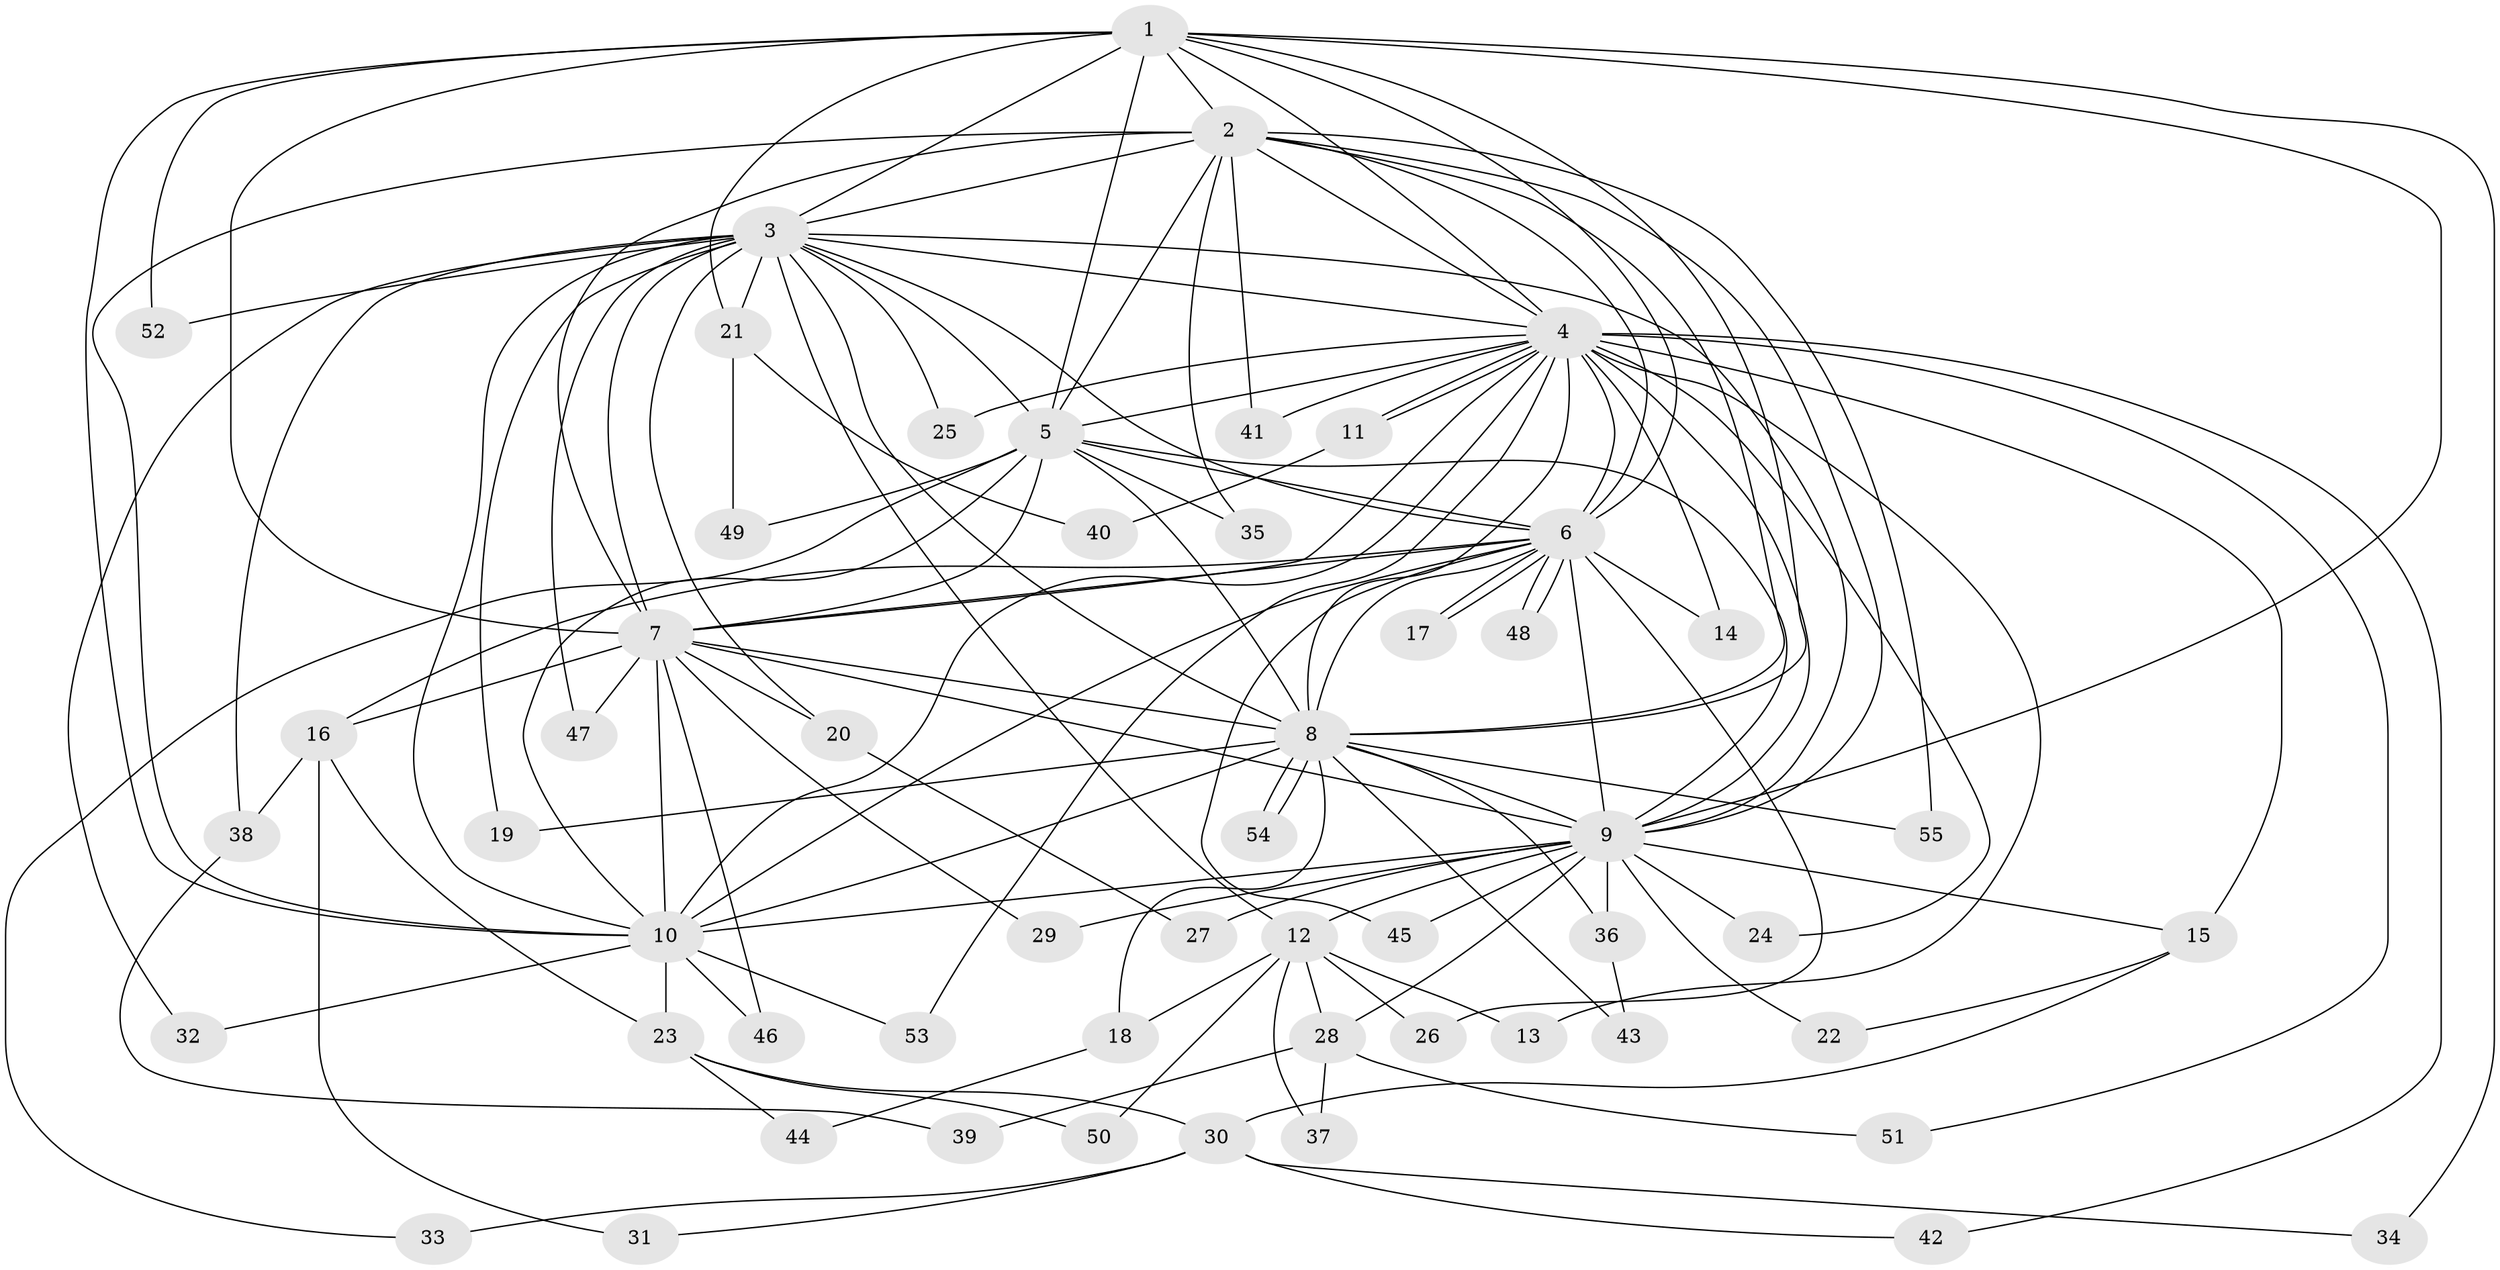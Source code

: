 // Generated by graph-tools (version 1.1) at 2025/01/03/09/25 03:01:24]
// undirected, 55 vertices, 135 edges
graph export_dot {
graph [start="1"]
  node [color=gray90,style=filled];
  1;
  2;
  3;
  4;
  5;
  6;
  7;
  8;
  9;
  10;
  11;
  12;
  13;
  14;
  15;
  16;
  17;
  18;
  19;
  20;
  21;
  22;
  23;
  24;
  25;
  26;
  27;
  28;
  29;
  30;
  31;
  32;
  33;
  34;
  35;
  36;
  37;
  38;
  39;
  40;
  41;
  42;
  43;
  44;
  45;
  46;
  47;
  48;
  49;
  50;
  51;
  52;
  53;
  54;
  55;
  1 -- 2;
  1 -- 3;
  1 -- 4;
  1 -- 5;
  1 -- 6;
  1 -- 7;
  1 -- 8;
  1 -- 9;
  1 -- 10;
  1 -- 21;
  1 -- 34;
  1 -- 52;
  2 -- 3;
  2 -- 4;
  2 -- 5;
  2 -- 6;
  2 -- 7;
  2 -- 8;
  2 -- 9;
  2 -- 10;
  2 -- 35;
  2 -- 41;
  2 -- 55;
  3 -- 4;
  3 -- 5;
  3 -- 6;
  3 -- 7;
  3 -- 8;
  3 -- 9;
  3 -- 10;
  3 -- 12;
  3 -- 19;
  3 -- 20;
  3 -- 21;
  3 -- 25;
  3 -- 32;
  3 -- 38;
  3 -- 47;
  3 -- 52;
  4 -- 5;
  4 -- 6;
  4 -- 7;
  4 -- 8;
  4 -- 9;
  4 -- 10;
  4 -- 11;
  4 -- 11;
  4 -- 13;
  4 -- 14;
  4 -- 15;
  4 -- 24;
  4 -- 25;
  4 -- 41;
  4 -- 42;
  4 -- 51;
  4 -- 53;
  5 -- 6;
  5 -- 7;
  5 -- 8;
  5 -- 9;
  5 -- 10;
  5 -- 33;
  5 -- 35;
  5 -- 49;
  6 -- 7;
  6 -- 8;
  6 -- 9;
  6 -- 10;
  6 -- 14;
  6 -- 16;
  6 -- 17;
  6 -- 17;
  6 -- 26;
  6 -- 45;
  6 -- 48;
  6 -- 48;
  7 -- 8;
  7 -- 9;
  7 -- 10;
  7 -- 16;
  7 -- 20;
  7 -- 29;
  7 -- 46;
  7 -- 47;
  8 -- 9;
  8 -- 10;
  8 -- 18;
  8 -- 19;
  8 -- 36;
  8 -- 43;
  8 -- 54;
  8 -- 54;
  8 -- 55;
  9 -- 10;
  9 -- 12;
  9 -- 15;
  9 -- 22;
  9 -- 24;
  9 -- 27;
  9 -- 28;
  9 -- 29;
  9 -- 36;
  9 -- 45;
  10 -- 23;
  10 -- 32;
  10 -- 46;
  10 -- 53;
  11 -- 40;
  12 -- 13;
  12 -- 18;
  12 -- 26;
  12 -- 28;
  12 -- 37;
  12 -- 50;
  15 -- 22;
  15 -- 30;
  16 -- 23;
  16 -- 31;
  16 -- 38;
  18 -- 44;
  20 -- 27;
  21 -- 40;
  21 -- 49;
  23 -- 30;
  23 -- 44;
  23 -- 50;
  28 -- 37;
  28 -- 39;
  28 -- 51;
  30 -- 31;
  30 -- 33;
  30 -- 34;
  30 -- 42;
  36 -- 43;
  38 -- 39;
}
